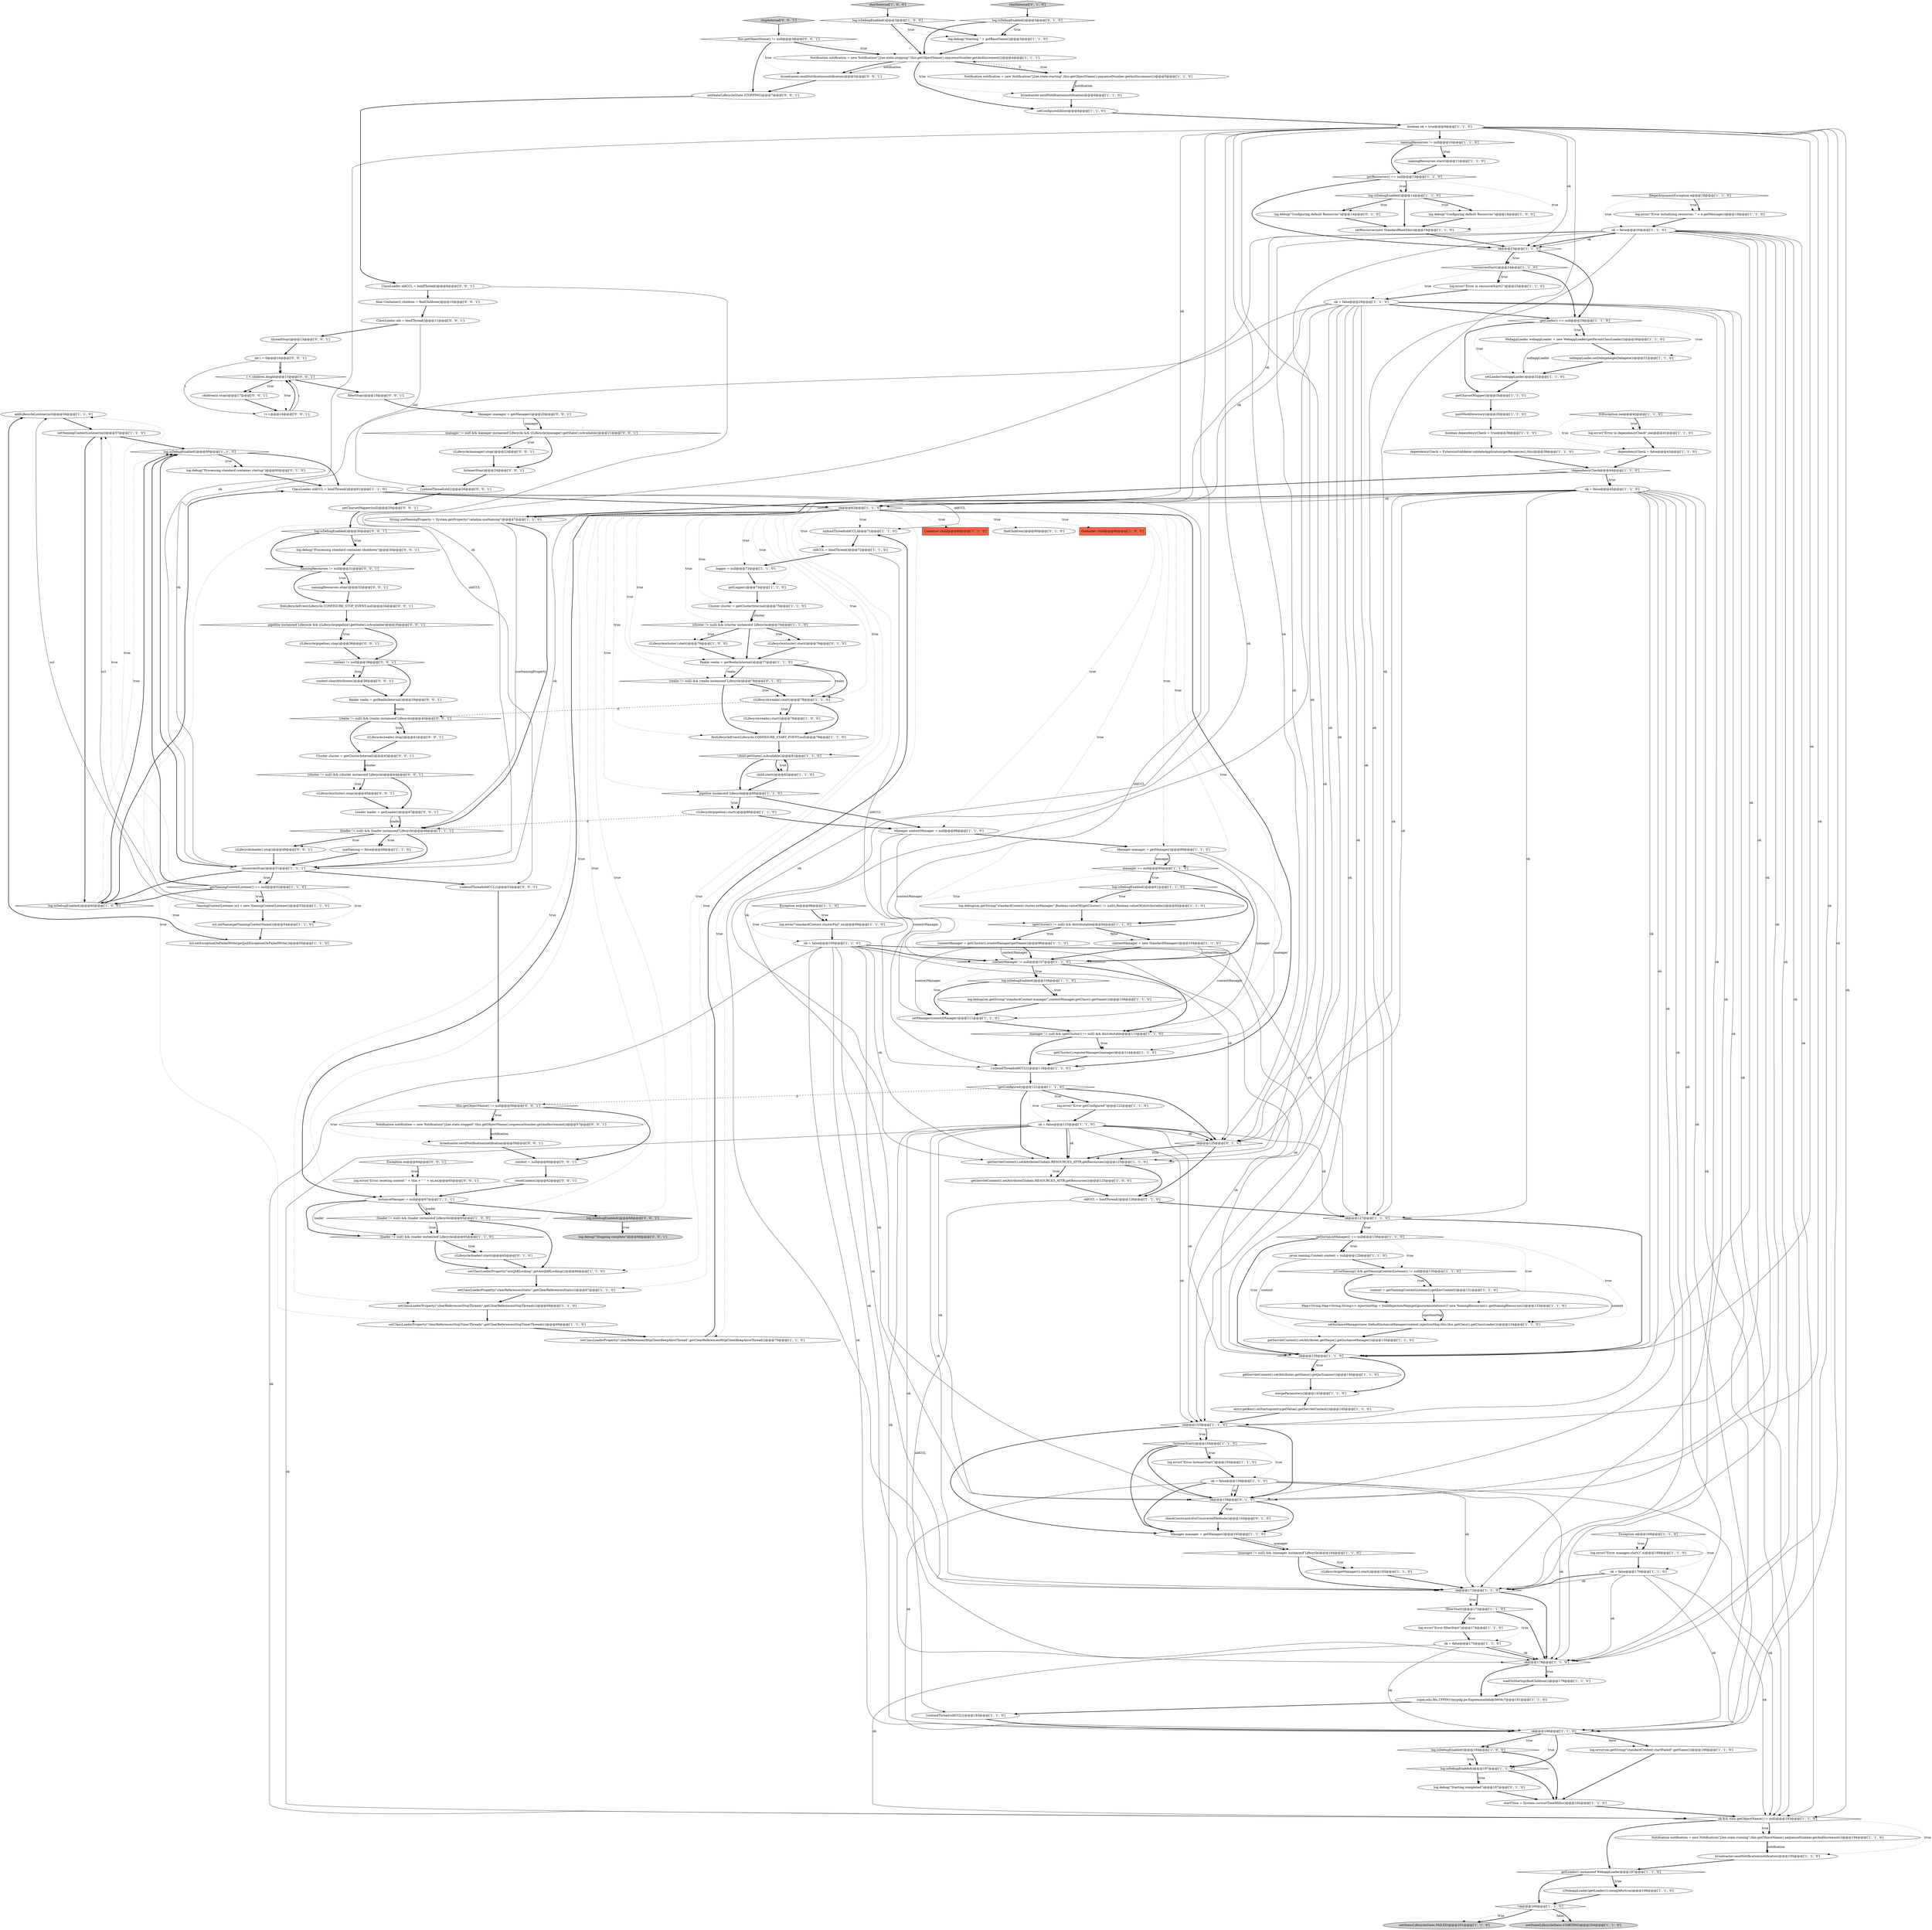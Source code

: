 digraph {
134 [style = filled, label = "addLifecycleListener(ncl)@@@56@@@['1', '1', '0']", fillcolor = white, shape = ellipse image = "AAA0AAABBB1BBB"];
131 [style = filled, label = "log.error(\"Error filterStart\")@@@174@@@['1', '1', '0']", fillcolor = white, shape = ellipse image = "AAA0AAABBB1BBB"];
140 [style = filled, label = "ok@@@159@@@['0', '1', '0']", fillcolor = white, shape = diamond image = "AAA1AAABBB2BBB"];
10 [style = filled, label = "(getCluster() != null) && distributable@@@94@@@['1', '1', '0']", fillcolor = white, shape = diamond image = "AAA0AAABBB1BBB"];
104 [style = filled, label = "ok@@@127@@@['1', '1', '0']", fillcolor = white, shape = diamond image = "AAA0AAABBB1BBB"];
132 [style = filled, label = "getServletContext().setAttribute(Globals.RESOURCES_ATTR,getResources())@@@125@@@['1', '1', '0']", fillcolor = white, shape = ellipse image = "AAA0AAABBB1BBB"];
191 [style = filled, label = "broadcaster.sendNotification(notification)@@@58@@@['0', '0', '1']", fillcolor = white, shape = ellipse image = "AAA0AAABBB3BBB"];
62 [style = filled, label = "namingResources != null@@@10@@@['1', '1', '0']", fillcolor = white, shape = diamond image = "AAA0AAABBB1BBB"];
173 [style = filled, label = "((Lifecycle)manager).stop()@@@22@@@['0', '0', '1']", fillcolor = white, shape = ellipse image = "AAA0AAABBB3BBB"];
94 [style = filled, label = "ok && (this.getObjectName() != null)@@@193@@@['1', '1', '0']", fillcolor = white, shape = diamond image = "AAA0AAABBB1BBB"];
3 [style = filled, label = "manager != null && (getCluster() != null) && distributable@@@113@@@['1', '1', '0']", fillcolor = white, shape = diamond image = "AAA0AAABBB1BBB"];
110 [style = filled, label = "setManager(contextManager)@@@111@@@['1', '1', '0']", fillcolor = white, shape = ellipse image = "AAA0AAABBB1BBB"];
45 [style = filled, label = "getNamingContextListener() == null@@@52@@@['1', '1', '0']", fillcolor = white, shape = diamond image = "AAA0AAABBB1BBB"];
79 [style = filled, label = "resourcesStop()@@@51@@@['1', '1', '1']", fillcolor = white, shape = ellipse image = "AAA0AAABBB1BBB"];
124 [style = filled, label = "getLogger()@@@74@@@['1', '1', '0']", fillcolor = white, shape = ellipse image = "AAA0AAABBB1BBB"];
139 [style = filled, label = "Exception e@@@168@@@['1', '1', '0']", fillcolor = white, shape = diamond image = "AAA0AAABBB1BBB"];
42 [style = filled, label = "Map<String,Map<String,String>> injectionMap = buildInjectionMap(getIgnoreAnnotations()? new NamingResources(): getNamingResources())@@@133@@@['1', '1', '0']", fillcolor = white, shape = ellipse image = "AAA0AAABBB1BBB"];
70 [style = filled, label = "loadOnStartup(findChildren())@@@179@@@['1', '1', '0']", fillcolor = white, shape = ellipse image = "AAA0AAABBB1BBB"];
166 [style = filled, label = "(cluster != null) && (cluster instanceof Lifecycle)@@@44@@@['0', '0', '1']", fillcolor = white, shape = diamond image = "AAA0AAABBB3BBB"];
125 [style = filled, label = "ok@@@139@@@['1', '1', '0']", fillcolor = white, shape = diamond image = "AAA0AAABBB1BBB"];
6 [style = filled, label = "((Lifecycle)realm).start()@@@78@@@['1', '0', '0']", fillcolor = white, shape = ellipse image = "AAA0AAABBB1BBB"];
97 [style = filled, label = "log.debug(sm.getString(\"standardContext.manager\",contextManager.getClass().getName()))@@@109@@@['1', '1', '0']", fillcolor = white, shape = ellipse image = "AAA0AAABBB1BBB"];
108 [style = filled, label = "(cluster != null) && (cluster instanceof Lifecycle)@@@76@@@['1', '1', '0']", fillcolor = white, shape = diamond image = "AAA0AAABBB1BBB"];
106 [style = filled, label = "Notification notification = new Notification(\"j2ee.state.stopping\",this.getObjectName(),sequenceNumber.getAndIncrement())@@@4@@@['1', '1', '1']", fillcolor = white, shape = ellipse image = "AAA0AAABBB1BBB"];
63 [style = filled, label = "setClassLoaderProperty(\"clearReferencesStopTimerThreads\",getClearReferencesStopTimerThreads())@@@69@@@['1', '1', '0']", fillcolor = white, shape = ellipse image = "AAA0AAABBB1BBB"];
98 [style = filled, label = "ClassLoader oldCCL = bindThread()@@@61@@@['1', '1', '0']", fillcolor = white, shape = ellipse image = "AAA0AAABBB1BBB"];
164 [style = filled, label = "fireLifecycleEvent(Lifecycle.CONFIGURE_STOP_EVENT,null)@@@34@@@['0', '0', '1']", fillcolor = white, shape = ellipse image = "AAA0AAABBB3BBB"];
17 [style = filled, label = "ok = false@@@26@@@['1', '1', '0']", fillcolor = white, shape = ellipse image = "AAA0AAABBB1BBB"];
153 [style = filled, label = "setState(LifecycleState.STOPPING)@@@7@@@['0', '0', '1']", fillcolor = white, shape = ellipse image = "AAA0AAABBB3BBB"];
122 [style = filled, label = "child.start()@@@82@@@['1', '1', '0']", fillcolor = white, shape = ellipse image = "AAA0AAABBB1BBB"];
46 [style = filled, label = "setInstanceManager(new DefaultInstanceManager(context,injectionMap,this,this.getClass().getClassLoader()))@@@134@@@['1', '1', '0']", fillcolor = white, shape = ellipse image = "AAA0AAABBB1BBB"];
167 [style = filled, label = "filterStop()@@@19@@@['0', '0', '1']", fillcolor = white, shape = ellipse image = "AAA0AAABBB3BBB"];
128 [style = filled, label = "setClassLoaderProperty(\"clearReferencesStopThreads\",getClearReferencesStopThreads())@@@68@@@['1', '1', '0']", fillcolor = white, shape = ellipse image = "AAA0AAABBB1BBB"];
103 [style = filled, label = "Container child@@@80@@@['1', '1', '0']", fillcolor = tomato, shape = box image = "AAA0AAABBB1BBB"];
154 [style = filled, label = "(realm != null) && (realm instanceof Lifecycle)@@@40@@@['0', '0', '1']", fillcolor = white, shape = diamond image = "AAA0AAABBB3BBB"];
2 [style = filled, label = "log.error(\"Error in resourceStart()\")@@@25@@@['1', '1', '0']", fillcolor = white, shape = ellipse image = "AAA0AAABBB1BBB"];
27 [style = filled, label = "setState(LifecycleState.FAILED)@@@201@@@['1', '1', '0']", fillcolor = lightgray, shape = ellipse image = "AAA0AAABBB1BBB"];
39 [style = filled, label = "postWorkDirectory()@@@35@@@['1', '1', '0']", fillcolor = white, shape = ellipse image = "AAA0AAABBB1BBB"];
135 [style = filled, label = "oldCCL = bindThread()@@@72@@@['1', '1', '0']", fillcolor = white, shape = ellipse image = "AAA0AAABBB1BBB"];
114 [style = filled, label = "getServletContext().setAttribute(Globals.RESOURCES_ATTR,getResources())@@@125@@@['1', '0', '0']", fillcolor = white, shape = ellipse image = "AAA0AAABBB1BBB"];
35 [style = filled, label = "Manager contextManager = null@@@88@@@['1', '1', '0']", fillcolor = white, shape = ellipse image = "AAA0AAABBB1BBB"];
59 [style = filled, label = "contextManager != null@@@107@@@['1', '1', '0']", fillcolor = white, shape = diamond image = "AAA0AAABBB1BBB"];
172 [style = filled, label = "{unbindThread(oldCCL)}@@@53@@@['0', '0', '1']", fillcolor = white, shape = ellipse image = "AAA0AAABBB3BBB"];
105 [style = filled, label = "log.debug(\"Starting \" + getBaseName())@@@3@@@['1', '1', '0']", fillcolor = white, shape = ellipse image = "AAA0AAABBB1BBB"];
180 [style = filled, label = "children(i(.stop()@@@17@@@['0', '0', '1']", fillcolor = white, shape = ellipse image = "AAA0AAABBB3BBB"];
176 [style = filled, label = "threadStop()@@@13@@@['0', '0', '1']", fillcolor = white, shape = ellipse image = "AAA0AAABBB3BBB"];
95 [style = filled, label = "manager == null@@@90@@@['1', '1', '0']", fillcolor = white, shape = diamond image = "AAA0AAABBB1BBB"];
29 [style = filled, label = "log.isDebugEnabled()@@@60@@@['1', '1', '0']", fillcolor = white, shape = diamond image = "AAA0AAABBB1BBB"];
149 [style = filled, label = "((Lifecycle)cluster).start()@@@76@@@['0', '1', '0']", fillcolor = white, shape = ellipse image = "AAA0AAABBB2BBB"];
116 [style = filled, label = "ok@@@186@@@['1', '1', '0']", fillcolor = white, shape = diamond image = "AAA0AAABBB1BBB"];
175 [style = filled, label = "this.getObjectName() != null@@@56@@@['0', '0', '1']", fillcolor = white, shape = diamond image = "AAA0AAABBB3BBB"];
192 [style = filled, label = "resetContext()@@@62@@@['0', '0', '1']", fillcolor = white, shape = ellipse image = "AAA0AAABBB3BBB"];
14 [style = filled, label = "((Lifecycle)cluster).start()@@@76@@@['1', '0', '0']", fillcolor = white, shape = ellipse image = "AAA0AAABBB1BBB"];
9 [style = filled, label = "getLoader() instanceof WebappLoader@@@197@@@['1', '1', '0']", fillcolor = white, shape = diamond image = "AAA0AAABBB1BBB"];
184 [style = filled, label = "int i = 0@@@14@@@['0', '0', '1']", fillcolor = white, shape = ellipse image = "AAA0AAABBB3BBB"];
25 [style = filled, label = "log.isDebugEnabled()@@@184@@@['1', '0', '0']", fillcolor = white, shape = diamond image = "AAA0AAABBB1BBB"];
77 [style = filled, label = "boolean ok = true@@@9@@@['1', '1', '0']", fillcolor = white, shape = ellipse image = "AAA0AAABBB1BBB"];
165 [style = filled, label = "log.isDebugEnabled()@@@30@@@['0', '0', '1']", fillcolor = white, shape = diamond image = "AAA0AAABBB3BBB"];
144 [style = filled, label = "(realm != null) && (realm instanceof Lifecycle)@@@78@@@['0', '1', '0']", fillcolor = white, shape = diamond image = "AAA0AAABBB2BBB"];
130 [style = filled, label = "setState(LifecycleState.STARTING)@@@204@@@['1', '1', '0']", fillcolor = lightgray, shape = ellipse image = "AAA0AAABBB1BBB"];
137 [style = filled, label = "setNamingContextListener(ncl)@@@57@@@['1', '1', '0']", fillcolor = white, shape = ellipse image = "AAA0AAABBB1BBB"];
68 [style = filled, label = "(loader != null) && (loader instanceof Lifecycle)@@@48@@@['1', '1', '1']", fillcolor = white, shape = diamond image = "AAA0AAABBB1BBB"];
96 [style = filled, label = "log.isDebugEnabled()@@@3@@@['1', '0', '0']", fillcolor = white, shape = diamond image = "AAA0AAABBB1BBB"];
15 [style = filled, label = "boolean dependencyCheck = true@@@36@@@['1', '1', '0']", fillcolor = white, shape = ellipse image = "AAA0AAABBB1BBB"];
126 [style = filled, label = "!resourcesStart()@@@24@@@['1', '1', '0']", fillcolor = white, shape = diamond image = "AAA0AAABBB1BBB"];
151 [style = filled, label = "checkConstraintsForUncoveredMethods()@@@160@@@['0', '1', '0']", fillcolor = white, shape = ellipse image = "AAA1AAABBB2BBB"];
197 [style = filled, label = "log.debug(\"Processing standard container shutdown\")@@@30@@@['0', '0', '1']", fillcolor = white, shape = ellipse image = "AAA0AAABBB3BBB"];
138 [style = filled, label = "log.error(\"Error getConfigured\")@@@122@@@['1', '1', '0']", fillcolor = white, shape = ellipse image = "AAA0AAABBB1BBB"];
31 [style = filled, label = "((Lifecycle)realm).start()@@@78@@@['1', '1', '0']", fillcolor = white, shape = ellipse image = "AAA0AAABBB1BBB"];
71 [style = filled, label = "log.error(\"Error initializing resources: \" + e.getMessage())@@@19@@@['1', '1', '0']", fillcolor = white, shape = ellipse image = "AAA0AAABBB1BBB"];
174 [style = filled, label = "context.clearAttributes()@@@38@@@['0', '0', '1']", fillcolor = white, shape = ellipse image = "AAA0AAABBB3BBB"];
69 [style = filled, label = "logger = null@@@73@@@['1', '1', '0']", fillcolor = white, shape = ellipse image = "AAA0AAABBB1BBB"];
20 [style = filled, label = "fireLifecycleEvent(Lifecycle.CONFIGURE_START_EVENT,null)@@@79@@@['1', '1', '0']", fillcolor = white, shape = ellipse image = "AAA0AAABBB1BBB"];
189 [style = filled, label = "final Container(( children = findChildren()@@@10@@@['0', '0', '1']", fillcolor = white, shape = ellipse image = "AAA0AAABBB3BBB"];
177 [style = filled, label = "stopInternal['0', '0', '1']", fillcolor = lightgray, shape = diamond image = "AAA0AAABBB3BBB"];
170 [style = filled, label = "namingResources != null@@@31@@@['0', '0', '1']", fillcolor = white, shape = diamond image = "AAA0AAABBB3BBB"];
61 [style = filled, label = "ok@@@178@@@['1', '1', '0']", fillcolor = white, shape = diamond image = "AAA0AAABBB1BBB"];
24 [style = filled, label = "log.debug(\"Configuring default Resources\")@@@14@@@['1', '0', '0']", fillcolor = white, shape = ellipse image = "AAA0AAABBB1BBB"];
123 [style = filled, label = "NamingContextListener ncl = new NamingContextListener()@@@53@@@['1', '1', '0']", fillcolor = white, shape = ellipse image = "AAA0AAABBB1BBB"];
67 [style = filled, label = "log.isDebugEnabled()@@@187@@@['1', '1', '0']", fillcolor = white, shape = diamond image = "AAA0AAABBB1BBB"];
156 [style = filled, label = "Notification notification = new Notification(\"j2ee.state.stopped\",this.getObjectName(),sequenceNumber.getAndIncrement())@@@57@@@['0', '0', '1']", fillcolor = white, shape = ellipse image = "AAA0AAABBB3BBB"];
26 [style = filled, label = "Notification notification = new Notification(\"j2ee.state.running\",this.getObjectName(),sequenceNumber.getAndIncrement())@@@194@@@['1', '1', '0']", fillcolor = white, shape = ellipse image = "AAA0AAABBB1BBB"];
150 [style = filled, label = "startInternal['0', '1', '0']", fillcolor = lightgray, shape = diamond image = "AAA0AAABBB2BBB"];
185 [style = filled, label = "setCharsetMapper(null)@@@29@@@['0', '0', '1']", fillcolor = white, shape = ellipse image = "AAA0AAABBB3BBB"];
93 [style = filled, label = "(manager != null) && (manager instanceof Lifecycle)@@@164@@@['1', '1', '0']", fillcolor = white, shape = diamond image = "AAA0AAABBB1BBB"];
52 [style = filled, label = "setClassLoaderProperty(\"clearReferencesHttpClientKeepAliveThread\",getClearReferencesHttpClientKeepAliveThread())@@@70@@@['1', '1', '0']", fillcolor = white, shape = ellipse image = "AAA0AAABBB1BBB"];
120 [style = filled, label = "getInstanceManager() == null@@@128@@@['1', '1', '0']", fillcolor = white, shape = diamond image = "AAA0AAABBB1BBB"];
129 [style = filled, label = "ncl.setName(getNamingContextName())@@@54@@@['1', '1', '0']", fillcolor = white, shape = ellipse image = "AAA0AAABBB1BBB"];
194 [style = filled, label = "{unbindThread(old)}@@@26@@@['0', '0', '1']", fillcolor = white, shape = ellipse image = "AAA0AAABBB3BBB"];
5 [style = filled, label = "log.isDebugEnabled()@@@60@@@['1', '0', '0']", fillcolor = white, shape = diamond image = "AAA0AAABBB1BBB"];
40 [style = filled, label = "unbindThread(oldCCL)@@@71@@@['1', '1', '0']", fillcolor = white, shape = ellipse image = "AAA0AAABBB1BBB"];
145 [style = filled, label = "((Lifecycle)loader).start()@@@65@@@['0', '1', '0']", fillcolor = white, shape = ellipse image = "AAA0AAABBB2BBB"];
190 [style = filled, label = "((Lifecycle)loader).stop()@@@49@@@['0', '0', '1']", fillcolor = white, shape = ellipse image = "AAA0AAABBB3BBB"];
136 [style = filled, label = "(loader != null) && (loader instanceof Lifecycle)@@@65@@@['1', '1', '0']", fillcolor = white, shape = diamond image = "AAA0AAABBB1BBB"];
89 [style = filled, label = "getCluster().registerManager(manager)@@@114@@@['1', '1', '0']", fillcolor = white, shape = ellipse image = "AAA0AAABBB1BBB"];
41 [style = filled, label = "Manager manager = getManager()@@@89@@@['1', '1', '0']", fillcolor = white, shape = ellipse image = "AAA0AAABBB1BBB"];
30 [style = filled, label = "Notification notification = new Notification(\"j2ee.state.starting\",this.getObjectName(),sequenceNumber.getAndIncrement())@@@5@@@['1', '1', '0']", fillcolor = white, shape = ellipse image = "AAA0AAABBB1BBB"];
32 [style = filled, label = "log.error(\"Error listenerStart\")@@@155@@@['1', '1', '0']", fillcolor = white, shape = ellipse image = "AAA0AAABBB1BBB"];
148 [style = filled, label = "log.debug(\"Starting completed\")@@@187@@@['0', '1', '0']", fillcolor = white, shape = ellipse image = "AAA0AAABBB2BBB"];
157 [style = filled, label = "this.getObjectName() != null@@@3@@@['0', '0', '1']", fillcolor = white, shape = diamond image = "AAA0AAABBB3BBB"];
72 [style = filled, label = "log.error(\"Error in dependencyCheck\",ioe)@@@41@@@['1', '1', '0']", fillcolor = white, shape = ellipse image = "AAA0AAABBB1BBB"];
142 [style = filled, label = "log.debug(\"Configuring default Resources\")@@@14@@@['0', '1', '0']", fillcolor = white, shape = ellipse image = "AAA0AAABBB2BBB"];
75 [style = filled, label = "log.error(\"standardContext.clusterFail\",ex)@@@99@@@['1', '1', '0']", fillcolor = white, shape = ellipse image = "AAA0AAABBB1BBB"];
195 [style = filled, label = "((Lifecycle)cluster).stop()@@@45@@@['0', '0', '1']", fillcolor = white, shape = ellipse image = "AAA0AAABBB3BBB"];
187 [style = filled, label = "Manager manager = getManager()@@@20@@@['0', '0', '1']", fillcolor = white, shape = ellipse image = "AAA0AAABBB3BBB"];
65 [style = filled, label = "setResources(new StandardRoot(this))@@@16@@@['1', '1', '0']", fillcolor = white, shape = ellipse image = "AAA0AAABBB1BBB"];
169 [style = filled, label = "((Lifecycle)realm).stop()@@@41@@@['0', '0', '1']", fillcolor = white, shape = ellipse image = "AAA0AAABBB3BBB"];
47 [style = filled, label = "IOException ioe@@@40@@@['1', '1', '0']", fillcolor = white, shape = diamond image = "AAA0AAABBB1BBB"];
85 [style = filled, label = "ok = false@@@45@@@['1', '1', '0']", fillcolor = white, shape = ellipse image = "AAA0AAABBB1BBB"];
8 [style = filled, label = "getLoader() == null@@@29@@@['1', '1', '0']", fillcolor = white, shape = diamond image = "AAA0AAABBB1BBB"];
101 [style = filled, label = "!dependencyCheck@@@44@@@['1', '1', '0']", fillcolor = white, shape = diamond image = "AAA0AAABBB1BBB"];
1 [style = filled, label = "namingResources.start()@@@11@@@['1', '1', '0']", fillcolor = white, shape = ellipse image = "AAA0AAABBB1BBB"];
22 [style = filled, label = "ok = false@@@175@@@['1', '1', '0']", fillcolor = white, shape = ellipse image = "AAA0AAABBB1BBB"];
90 [style = filled, label = "log.error(\"Error manager.start()\",e)@@@169@@@['1', '1', '0']", fillcolor = white, shape = ellipse image = "AAA0AAABBB1BBB"];
49 [style = filled, label = "log.isDebugEnabled()@@@108@@@['1', '1', '0']", fillcolor = white, shape = diamond image = "AAA0AAABBB1BBB"];
56 [style = filled, label = "getServletContext().setAttribute(.getName(),getJarScanner())@@@140@@@['1', '1', '0']", fillcolor = white, shape = ellipse image = "AAA0AAABBB1BBB"];
91 [style = filled, label = "Exception ex@@@98@@@['1', '1', '0']", fillcolor = white, shape = diamond image = "AAA0AAABBB1BBB"];
152 [style = filled, label = "pipeline instanceof Lifecycle && ((Lifecycle)pipeline).getState().isAvailable()@@@35@@@['0', '0', '1']", fillcolor = white, shape = diamond image = "AAA0AAABBB3BBB"];
111 [style = filled, label = "ok = false@@@156@@@['1', '1', '0']", fillcolor = white, shape = ellipse image = "AAA0AAABBB1BBB"];
53 [style = filled, label = "ok = false@@@123@@@['1', '1', '0']", fillcolor = white, shape = ellipse image = "AAA0AAABBB1BBB"];
102 [style = filled, label = "!ok@@@200@@@['1', '1', '0']", fillcolor = white, shape = diamond image = "AAA0AAABBB1BBB"];
19 [style = filled, label = "((WebappLoader)getLoader()).closeJARs(true)@@@198@@@['1', '1', '0']", fillcolor = white, shape = ellipse image = "AAA0AAABBB1BBB"];
162 [style = filled, label = "log.debug(\"Stopping complete\")@@@68@@@['0', '0', '1']", fillcolor = lightgray, shape = ellipse image = "AAA0AAABBB3BBB"];
57 [style = filled, label = "dependencyCheck = ExtensionValidator.validateApplication(getResources(),this)@@@38@@@['1', '1', '0']", fillcolor = white, shape = ellipse image = "AAA0AAABBB1BBB"];
58 [style = filled, label = "ok@@@23@@@['1', '1', '0']", fillcolor = white, shape = diamond image = "AAA0AAABBB1BBB"];
121 [style = filled, label = "IllegalArgumentException e@@@18@@@['1', '1', '0']", fillcolor = white, shape = diamond image = "AAA0AAABBB1BBB"];
37 [style = filled, label = "getCharsetMapper()@@@34@@@['1', '1', '0']", fillcolor = white, shape = ellipse image = "AAA0AAABBB1BBB"];
86 [style = filled, label = "(loader != null) && (loader instanceof Lifecycle)@@@65@@@['1', '0', '0']", fillcolor = white, shape = diamond image = "AAA0AAABBB1BBB"];
76 [style = filled, label = "Manager manager = getManager()@@@163@@@['1', '1', '0']", fillcolor = white, shape = ellipse image = "AAA0AAABBB1BBB"];
50 [style = filled, label = "getServletContext().setAttribute(.getName(),getInstanceManager())@@@135@@@['1', '1', '0']", fillcolor = white, shape = ellipse image = "AAA0AAABBB1BBB"];
81 [style = filled, label = "dependencyCheck = false@@@42@@@['1', '1', '0']", fillcolor = white, shape = ellipse image = "AAA0AAABBB1BBB"];
179 [style = filled, label = "i < children.length@@@15@@@['0', '0', '1']", fillcolor = white, shape = diamond image = "AAA0AAABBB3BBB"];
87 [style = filled, label = "startTime = System.currentTimeMillis()@@@192@@@['1', '1', '0']", fillcolor = white, shape = ellipse image = "AAA0AAABBB1BBB"];
48 [style = filled, label = "Realm realm = getRealmInternal()@@@77@@@['1', '1', '0']", fillcolor = white, shape = ellipse image = "AAA0AAABBB1BBB"];
13 [style = filled, label = "pipeline instanceof Lifecycle@@@85@@@['1', '1', '0']", fillcolor = white, shape = diamond image = "AAA0AAABBB1BBB"];
143 [style = filled, label = "ok@@@125@@@['0', '1', '0']", fillcolor = white, shape = diamond image = "AAA0AAABBB2BBB"];
55 [style = filled, label = "super.edu.fdu.CPPDG.tinypdg.pe.ExpressionInfo@5604c7@@@181@@@['1', '1', '0']", fillcolor = white, shape = ellipse image = "AAA0AAABBB1BBB"];
28 [style = filled, label = "startInternal['1', '0', '0']", fillcolor = lightgray, shape = diamond image = "AAA0AAABBB1BBB"];
181 [style = filled, label = "Realm realm = getRealmInternal()@@@39@@@['0', '0', '1']", fillcolor = white, shape = ellipse image = "AAA0AAABBB3BBB"];
51 [style = filled, label = "ok = false@@@100@@@['1', '1', '0']", fillcolor = white, shape = ellipse image = "AAA0AAABBB1BBB"];
43 [style = filled, label = "log.error(sm.getString(\"standardContext.startFailed\",getName()))@@@190@@@['1', '1', '0']", fillcolor = white, shape = ellipse image = "AAA0AAABBB1BBB"];
193 [style = filled, label = "ClassLoader oldCCL = bindThread()@@@8@@@['0', '0', '1']", fillcolor = white, shape = ellipse image = "AAA0AAABBB3BBB"];
155 [style = filled, label = "manager != null && manager instanceof Lifecycle && ((Lifecycle)manager).getState().isAvailable()@@@21@@@['0', '0', '1']", fillcolor = white, shape = diamond image = "AAA0AAABBB3BBB"];
33 [style = filled, label = "ok@@@172@@@['1', '1', '0']", fillcolor = white, shape = diamond image = "AAA0AAABBB1BBB"];
36 [style = filled, label = "!listenerStart()@@@154@@@['1', '1', '0']", fillcolor = white, shape = diamond image = "AAA0AAABBB1BBB"];
182 [style = filled, label = "context = null@@@60@@@['0', '0', '1']", fillcolor = white, shape = ellipse image = "AAA0AAABBB3BBB"];
7 [style = filled, label = "context = getNamingContextListener().getEnvContext()@@@131@@@['1', '1', '0']", fillcolor = white, shape = ellipse image = "AAA0AAABBB1BBB"];
168 [style = filled, label = "namingResources.stop()@@@32@@@['0', '0', '1']", fillcolor = white, shape = ellipse image = "AAA0AAABBB3BBB"];
99 [style = filled, label = "ok = false@@@170@@@['1', '1', '0']", fillcolor = white, shape = ellipse image = "AAA0AAABBB1BBB"];
115 [style = filled, label = "oldCCL = bindThread()@@@126@@@['1', '1', '0']", fillcolor = white, shape = ellipse image = "AAA0AAABBB1BBB"];
84 [style = filled, label = "{unbindThread(oldCCL)}@@@183@@@['1', '1', '0']", fillcolor = white, shape = ellipse image = "AAA0AAABBB1BBB"];
141 [style = filled, label = "findChildren()@@@80@@@['0', '1', '0']", fillcolor = white, shape = ellipse image = "AAA0AAABBB2BBB"];
119 [style = filled, label = "useNaming = false@@@49@@@['1', '1', '0']", fillcolor = white, shape = ellipse image = "AAA0AAABBB1BBB"];
196 [style = filled, label = "Cluster cluster = getClusterInternal()@@@43@@@['0', '0', '1']", fillcolor = white, shape = ellipse image = "AAA0AAABBB3BBB"];
163 [style = filled, label = "Exception ex@@@64@@@['0', '0', '1']", fillcolor = white, shape = diamond image = "AAA0AAABBB3BBB"];
16 [style = filled, label = "{unbindThread(oldCCL)}@@@118@@@['1', '1', '0']", fillcolor = white, shape = ellipse image = "AAA0AAABBB1BBB"];
158 [style = filled, label = "context != null@@@38@@@['0', '0', '1']", fillcolor = white, shape = diamond image = "AAA0AAABBB3BBB"];
159 [style = filled, label = "broadcaster.sendNotification(notification)@@@5@@@['0', '0', '1']", fillcolor = white, shape = ellipse image = "AAA0AAABBB3BBB"];
11 [style = filled, label = "contextManager = new StandardManager()@@@104@@@['1', '1', '0']", fillcolor = white, shape = ellipse image = "AAA0AAABBB1BBB"];
12 [style = filled, label = "((Lifecycle)pipeline).start()@@@86@@@['1', '1', '0']", fillcolor = white, shape = ellipse image = "AAA0AAABBB1BBB"];
109 [style = filled, label = "mergeParameters()@@@142@@@['1', '1', '0']", fillcolor = white, shape = ellipse image = "AAA0AAABBB1BBB"];
38 [style = filled, label = "log.isDebugEnabled()@@@14@@@['1', '1', '0']", fillcolor = white, shape = diamond image = "AAA0AAABBB1BBB"];
160 [style = filled, label = "((Lifecycle)pipeline).stop()@@@36@@@['0', '0', '1']", fillcolor = white, shape = ellipse image = "AAA0AAABBB3BBB"];
4 [style = filled, label = "getResources() == null@@@13@@@['1', '1', '0']", fillcolor = white, shape = diamond image = "AAA0AAABBB1BBB"];
23 [style = filled, label = "log.debug(sm.getString(\"standardContext.cluster.noManager\",Boolean.valueOf((getCluster() != null)),Boolean.valueOf(distributable)))@@@92@@@['1', '1', '0']", fillcolor = white, shape = ellipse image = "AAA0AAABBB1BBB"];
64 [style = filled, label = "instanceManager = null@@@67@@@['1', '1', '1']", fillcolor = white, shape = ellipse image = "AAA0AAABBB1BBB"];
88 [style = filled, label = "ok@@@63@@@['1', '1', '0']", fillcolor = white, shape = diamond image = "AAA0AAABBB1BBB"];
112 [style = filled, label = "!child.getState().isAvailable()@@@81@@@['1', '1', '0']", fillcolor = white, shape = diamond image = "AAA0AAABBB1BBB"];
44 [style = filled, label = "WebappLoader webappLoader = new WebappLoader(getParentClassLoader())@@@30@@@['1', '1', '0']", fillcolor = white, shape = ellipse image = "AAA0AAABBB1BBB"];
54 [style = filled, label = "((Lifecycle)getManager()).start()@@@165@@@['1', '1', '0']", fillcolor = white, shape = ellipse image = "AAA0AAABBB1BBB"];
133 [style = filled, label = "ok = false@@@20@@@['1', '1', '0']", fillcolor = white, shape = ellipse image = "AAA0AAABBB1BBB"];
178 [style = filled, label = "Loader loader = getLoader()@@@47@@@['0', '0', '1']", fillcolor = white, shape = ellipse image = "AAA0AAABBB3BBB"];
100 [style = filled, label = "log.isDebugEnabled()@@@91@@@['1', '1', '0']", fillcolor = white, shape = diamond image = "AAA0AAABBB1BBB"];
83 [style = filled, label = "entry.getKey().onStartup(entry.getValue(),getServletContext())@@@145@@@['1', '1', '0']", fillcolor = white, shape = ellipse image = "AAA0AAABBB1BBB"];
66 [style = filled, label = "ncl.setExceptionOnFailedWrite(getJndiExceptionOnFailedWrite())@@@55@@@['1', '1', '0']", fillcolor = white, shape = ellipse image = "AAA0AAABBB1BBB"];
146 [style = filled, label = "log.debug(\"Processing standard container startup\")@@@60@@@['0', '1', '0']", fillcolor = white, shape = ellipse image = "AAA0AAABBB2BBB"];
21 [style = filled, label = "javax.naming.Context context = null@@@129@@@['1', '1', '0']", fillcolor = white, shape = ellipse image = "AAA0AAABBB1BBB"];
107 [style = filled, label = "String useNamingProperty = System.getProperty(\"catalina.useNaming\")@@@47@@@['1', '1', '0']", fillcolor = white, shape = ellipse image = "AAA0AAABBB1BBB"];
78 [style = filled, label = "Cluster cluster = getClusterInternal()@@@75@@@['1', '1', '0']", fillcolor = white, shape = ellipse image = "AAA0AAABBB1BBB"];
127 [style = filled, label = "setClassLoaderProperty(\"antiJARLocking\",getAntiJARLocking())@@@66@@@['1', '1', '0']", fillcolor = white, shape = ellipse image = "AAA0AAABBB1BBB"];
0 [style = filled, label = "webappLoader.setDelegate(getDelegate())@@@31@@@['1', '1', '0']", fillcolor = white, shape = ellipse image = "AAA0AAABBB1BBB"];
188 [style = filled, label = "log.isDebugEnabled()@@@68@@@['0', '0', '1']", fillcolor = lightgray, shape = diamond image = "AAA0AAABBB3BBB"];
117 [style = filled, label = "contextManager = getCluster().createManager(getName())@@@96@@@['1', '1', '0']", fillcolor = white, shape = ellipse image = "AAA0AAABBB1BBB"];
186 [style = filled, label = "log.error(\"Error reseting context \" + this + \" \" + ex,ex)@@@65@@@['0', '0', '1']", fillcolor = white, shape = ellipse image = "AAA0AAABBB3BBB"];
183 [style = filled, label = "listenerStop()@@@24@@@['0', '0', '1']", fillcolor = white, shape = ellipse image = "AAA0AAABBB3BBB"];
80 [style = filled, label = "setLoader(webappLoader)@@@32@@@['1', '1', '0']", fillcolor = white, shape = ellipse image = "AAA0AAABBB1BBB"];
34 [style = filled, label = "isUseNaming() && getNamingContextListener() != null@@@130@@@['1', '1', '0']", fillcolor = white, shape = diamond image = "AAA0AAABBB1BBB"];
92 [style = filled, label = "!getConfigured()@@@121@@@['1', '1', '0']", fillcolor = white, shape = diamond image = "AAA0AAABBB1BBB"];
18 [style = filled, label = "setConfigured(false)@@@8@@@['1', '1', '0']", fillcolor = white, shape = ellipse image = "AAA0AAABBB1BBB"];
161 [style = filled, label = "ClassLoader old = bindThread()@@@11@@@['0', '0', '1']", fillcolor = white, shape = ellipse image = "AAA0AAABBB3BBB"];
147 [style = filled, label = "log.isDebugEnabled()@@@3@@@['0', '1', '0']", fillcolor = white, shape = diamond image = "AAA0AAABBB2BBB"];
118 [style = filled, label = "ok@@@153@@@['1', '1', '0']", fillcolor = white, shape = diamond image = "AAA0AAABBB1BBB"];
60 [style = filled, label = "broadcaster.sendNotification(notification)@@@6@@@['1', '1', '0']", fillcolor = white, shape = ellipse image = "AAA0AAABBB1BBB"];
73 [style = filled, label = "Container child@@@80@@@['1', '0', '0']", fillcolor = tomato, shape = box image = "AAA0AAABBB1BBB"];
113 [style = filled, label = "broadcaster.sendNotification(notification)@@@195@@@['1', '1', '0']", fillcolor = white, shape = ellipse image = "AAA0AAABBB1BBB"];
171 [style = filled, label = "i++@@@16@@@['0', '0', '1']", fillcolor = white, shape = ellipse image = "AAA0AAABBB3BBB"];
74 [style = filled, label = "!filterStart()@@@173@@@['1', '1', '0']", fillcolor = white, shape = diamond image = "AAA0AAABBB1BBB"];
82 [style = filled, label = "setClassLoaderProperty(\"clearReferencesStatic\",getClearReferencesStatic())@@@67@@@['1', '1', '0']", fillcolor = white, shape = ellipse image = "AAA0AAABBB1BBB"];
154->169 [style = dotted, label="true"];
172->175 [style = bold, label=""];
7->42 [style = bold, label=""];
43->87 [style = bold, label=""];
17->125 [style = solid, label="ok"];
61->70 [style = bold, label=""];
111->116 [style = solid, label="ok"];
17->79 [style = solid, label="ok"];
111->76 [style = bold, label=""];
12->68 [style = dashed, label="0"];
21->46 [style = solid, label="context"];
11->59 [style = solid, label="contextManager"];
133->79 [style = solid, label="ok"];
88->136 [style = dotted, label="true"];
17->104 [style = solid, label="ok"];
36->111 [style = dotted, label="true"];
175->156 [style = bold, label=""];
140->76 [style = bold, label=""];
53->140 [style = solid, label="ok"];
17->140 [style = solid, label="ok"];
88->108 [style = dotted, label="true"];
61->70 [style = dotted, label="true"];
181->154 [style = solid, label="realm"];
102->27 [style = dotted, label="true"];
53->116 [style = solid, label="ok"];
93->54 [style = dotted, label="true"];
104->120 [style = dotted, label="true"];
77->132 [style = solid, label="ok"];
100->23 [style = dotted, label="true"];
30->60 [style = bold, label=""];
123->134 [style = solid, label="ncl"];
88->40 [style = dotted, label="true"];
48->144 [style = bold, label=""];
51->132 [style = solid, label="ok"];
112->122 [style = bold, label=""];
53->125 [style = solid, label="ok"];
165->197 [style = bold, label=""];
125->56 [style = bold, label=""];
68->119 [style = dotted, label="true"];
36->76 [style = bold, label=""];
4->38 [style = dotted, label="true"];
86->136 [style = bold, label=""];
58->126 [style = dotted, label="true"];
145->127 [style = bold, label=""];
77->61 [style = solid, label="ok"];
35->59 [style = solid, label="contextManager"];
41->89 [style = solid, label="manager"];
47->72 [style = dotted, label="true"];
53->94 [style = solid, label="ok"];
85->143 [style = solid, label="ok"];
83->118 [style = bold, label=""];
85->132 [style = solid, label="ok"];
170->168 [style = bold, label=""];
88->35 [style = dotted, label="true"];
157->106 [style = dotted, label="true"];
127->82 [style = bold, label=""];
51->94 [style = solid, label="ok"];
39->15 [style = bold, label=""];
133->61 [style = solid, label="ok"];
108->149 [style = bold, label=""];
77->104 [style = solid, label="ok"];
120->50 [style = dotted, label="true"];
171->179 [style = bold, label=""];
194->185 [style = bold, label=""];
79->45 [style = dotted, label="true"];
100->10 [style = bold, label=""];
133->58 [style = bold, label=""];
143->115 [style = bold, label=""];
121->133 [style = dotted, label="true"];
85->79 [style = solid, label="ok"];
59->3 [style = bold, label=""];
161->194 [style = solid, label="old"];
116->67 [style = dotted, label="true"];
64->136 [style = bold, label=""];
95->100 [style = bold, label=""];
164->152 [style = bold, label=""];
89->16 [style = bold, label=""];
106->30 [style = dotted, label="true"];
4->65 [style = dotted, label="true"];
62->1 [style = bold, label=""];
133->118 [style = solid, label="ok"];
22->61 [style = bold, label=""];
190->79 [style = bold, label=""];
17->88 [style = solid, label="ok"];
67->148 [style = bold, label=""];
45->137 [style = dotted, label="true"];
45->134 [style = dotted, label="true"];
175->156 [style = dotted, label="true"];
75->51 [style = bold, label=""];
152->160 [style = dotted, label="true"];
85->88 [style = solid, label="ok"];
177->157 [style = bold, label=""];
8->44 [style = bold, label=""];
29->98 [style = bold, label=""];
56->109 [style = bold, label=""];
45->129 [style = dotted, label="true"];
48->31 [style = solid, label="realm"];
169->196 [style = bold, label=""];
122->13 [style = bold, label=""];
58->8 [style = bold, label=""];
71->133 [style = bold, label=""];
25->67 [style = bold, label=""];
35->110 [style = solid, label="contextManager"];
88->63 [style = dotted, label="true"];
93->33 [style = bold, label=""];
88->59 [style = dotted, label="true"];
99->116 [style = solid, label="ok"];
126->8 [style = bold, label=""];
133->143 [style = solid, label="ok"];
36->32 [style = dotted, label="true"];
90->99 [style = bold, label=""];
51->140 [style = solid, label="ok"];
17->118 [style = solid, label="ok"];
85->33 [style = solid, label="ok"];
52->40 [style = bold, label=""];
16->92 [style = bold, label=""];
66->134 [style = bold, label=""];
196->166 [style = bold, label=""];
88->78 [style = dotted, label="true"];
62->1 [style = dotted, label="true"];
182->192 [style = bold, label=""];
148->87 [style = bold, label=""];
85->104 [style = solid, label="ok"];
111->140 [style = solid, label="ok"];
147->105 [style = dotted, label="true"];
175->182 [style = bold, label=""];
60->18 [style = bold, label=""];
113->9 [style = bold, label=""];
188->162 [style = bold, label=""];
96->106 [style = bold, label=""];
74->131 [style = dotted, label="true"];
77->118 [style = solid, label="ok"];
68->190 [style = bold, label=""];
64->188 [style = bold, label=""];
68->79 [style = bold, label=""];
77->33 [style = solid, label="ok"];
109->83 [style = bold, label=""];
59->49 [style = bold, label=""];
55->84 [style = bold, label=""];
45->5 [style = bold, label=""];
44->80 [style = solid, label="webappLoader"];
85->125 [style = solid, label="ok"];
48->144 [style = solid, label="realm"];
93->54 [style = bold, label=""];
97->110 [style = bold, label=""];
32->111 [style = bold, label=""];
125->56 [style = dotted, label="true"];
143->132 [style = dotted, label="true"];
77->79 [style = solid, label="ok"];
86->127 [style = bold, label=""];
142->65 [style = bold, label=""];
51->143 [style = solid, label="ok"];
88->128 [style = dotted, label="true"];
51->59 [style = bold, label=""];
13->12 [style = bold, label=""];
178->68 [style = solid, label="loader"];
121->71 [style = dotted, label="true"];
31->6 [style = bold, label=""];
179->180 [style = bold, label=""];
59->110 [style = dotted, label="true"];
111->94 [style = solid, label="ok"];
187->155 [style = solid, label="manager"];
99->33 [style = solid, label="ok"];
34->7 [style = dotted, label="true"];
17->8 [style = bold, label=""];
158->174 [style = dotted, label="true"];
70->55 [style = bold, label=""];
137->29 [style = bold, label=""];
88->82 [style = dotted, label="true"];
189->161 [style = bold, label=""];
94->26 [style = bold, label=""];
111->61 [style = solid, label="ok"];
67->87 [style = bold, label=""];
77->140 [style = solid, label="ok"];
151->76 [style = bold, label=""];
9->102 [style = bold, label=""];
34->42 [style = bold, label=""];
67->148 [style = dotted, label="true"];
94->113 [style = dotted, label="true"];
88->69 [style = dotted, label="true"];
118->36 [style = bold, label=""];
197->170 [style = bold, label=""];
88->52 [style = dotted, label="true"];
85->61 [style = solid, label="ok"];
17->143 [style = solid, label="ok"];
8->37 [style = bold, label=""];
19->102 [style = bold, label=""];
85->94 [style = solid, label="ok"];
116->43 [style = bold, label=""];
31->154 [style = dashed, label="0"];
101->85 [style = bold, label=""];
152->160 [style = bold, label=""];
131->22 [style = bold, label=""];
79->172 [style = bold, label=""];
3->89 [style = dotted, label="true"];
88->95 [style = dotted, label="true"];
1->4 [style = bold, label=""];
84->116 [style = bold, label=""];
21->34 [style = bold, label=""];
88->64 [style = dotted, label="true"];
64->136 [style = solid, label="loader"];
120->21 [style = dotted, label="true"];
88->112 [style = dotted, label="true"];
88->48 [style = dotted, label="true"];
88->127 [style = dotted, label="true"];
11->59 [style = bold, label=""];
58->126 [style = bold, label=""];
88->135 [style = dotted, label="true"];
53->61 [style = solid, label="ok"];
154->196 [style = bold, label=""];
53->132 [style = bold, label=""];
77->94 [style = solid, label="ok"];
163->186 [style = dotted, label="true"];
104->125 [style = bold, label=""];
79->5 [style = bold, label=""];
76->93 [style = bold, label=""];
185->165 [style = bold, label=""];
50->125 [style = bold, label=""];
117->59 [style = bold, label=""];
134->137 [style = bold, label=""];
85->107 [style = bold, label=""];
14->48 [style = bold, label=""];
61->55 [style = bold, label=""];
179->180 [style = dotted, label="true"];
184->171 [style = solid, label="i"];
106->159 [style = bold, label=""];
120->42 [style = dotted, label="true"];
157->153 [style = bold, label=""];
118->140 [style = bold, label=""];
3->16 [style = bold, label=""];
42->46 [style = solid, label="injectionMap"];
106->159 [style = solid, label="notification"];
155->183 [style = bold, label=""];
88->73 [style = dotted, label="true"];
88->20 [style = dotted, label="true"];
47->72 [style = bold, label=""];
150->147 [style = bold, label=""];
165->170 [style = bold, label=""];
57->101 [style = bold, label=""];
49->97 [style = bold, label=""];
86->136 [style = dotted, label="true"];
96->105 [style = dotted, label="true"];
106->30 [style = bold, label=""];
139->90 [style = bold, label=""];
78->108 [style = bold, label=""];
123->137 [style = solid, label="ncl"];
53->104 [style = solid, label="ok"];
88->13 [style = dotted, label="true"];
64->86 [style = solid, label="loader"];
117->110 [style = solid, label="contextManager"];
95->59 [style = bold, label=""];
156->191 [style = solid, label="notification"];
51->61 [style = solid, label="ok"];
115->104 [style = bold, label=""];
92->143 [style = bold, label=""];
88->16 [style = bold, label=""];
46->50 [style = bold, label=""];
153->193 [style = bold, label=""];
88->3 [style = dotted, label="true"];
195->178 [style = bold, label=""];
8->44 [style = dotted, label="true"];
88->103 [style = dotted, label="true"];
33->61 [style = bold, label=""];
17->94 [style = solid, label="ok"];
99->61 [style = solid, label="ok"];
10->117 [style = dotted, label="true"];
119->79 [style = bold, label=""];
144->20 [style = bold, label=""];
174->181 [style = bold, label=""];
170->168 [style = dotted, label="true"];
117->59 [style = solid, label="contextManager"];
53->143 [style = solid, label="ok"];
82->128 [style = bold, label=""];
116->25 [style = bold, label=""];
92->132 [style = bold, label=""];
22->94 [style = solid, label="ok"];
24->65 [style = bold, label=""];
53->118 [style = solid, label="ok"];
99->33 [style = bold, label=""];
41->3 [style = solid, label="manager"];
22->61 [style = solid, label="ok"];
102->27 [style = bold, label=""];
38->142 [style = bold, label=""];
183->194 [style = bold, label=""];
10->11 [style = bold, label=""];
29->146 [style = dotted, label="true"];
133->125 [style = solid, label="ok"];
88->86 [style = dotted, label="true"];
88->144 [style = dotted, label="true"];
122->112 [style = bold, label=""];
149->48 [style = bold, label=""];
12->35 [style = bold, label=""];
115->84 [style = solid, label="oldCCL"];
107->68 [style = solid, label="useNamingProperty"];
170->164 [style = bold, label=""];
106->18 [style = bold, label=""];
133->88 [style = solid, label="ok"];
161->176 [style = bold, label=""];
123->129 [style = bold, label=""];
69->124 [style = bold, label=""];
110->3 [style = bold, label=""];
74->131 [style = bold, label=""];
166->178 [style = bold, label=""];
154->169 [style = bold, label=""];
62->4 [style = bold, label=""];
175->191 [style = dotted, label="true"];
121->71 [style = bold, label=""];
77->125 [style = solid, label="ok"];
25->87 [style = bold, label=""];
91->51 [style = dotted, label="true"];
133->94 [style = solid, label="ok"];
38->24 [style = bold, label=""];
102->130 [style = dotted, label="false"];
187->155 [style = bold, label=""];
94->26 [style = dotted, label="true"];
99->94 [style = solid, label="ok"];
81->101 [style = bold, label=""];
178->68 [style = bold, label=""];
15->57 [style = bold, label=""];
51->116 [style = solid, label="ok"];
80->37 [style = bold, label=""];
4->58 [style = bold, label=""];
168->164 [style = bold, label=""];
144->31 [style = dotted, label="true"];
20->112 [style = bold, label=""];
118->36 [style = dotted, label="true"];
38->24 [style = dotted, label="true"];
136->145 [style = dotted, label="true"];
180->171 [style = bold, label=""];
108->149 [style = dotted, label="true"];
140->151 [style = dotted, label="true"];
9->19 [style = bold, label=""];
188->162 [style = dotted, label="true"];
147->106 [style = bold, label=""];
35->41 [style = bold, label=""];
26->113 [style = solid, label="notification"];
120->34 [style = dotted, label="true"];
114->115 [style = bold, label=""];
163->186 [style = bold, label=""];
184->179 [style = bold, label=""];
160->158 [style = bold, label=""];
44->0 [style = bold, label=""];
17->33 [style = solid, label="ok"];
41->95 [style = solid, label="manager"];
132->114 [style = bold, label=""];
96->105 [style = bold, label=""];
157->159 [style = dotted, label="true"];
158->174 [style = bold, label=""];
155->173 [style = bold, label=""];
135->69 [style = bold, label=""];
31->20 [style = bold, label=""];
116->43 [style = dotted, label="false"];
193->189 [style = bold, label=""];
79->45 [style = bold, label=""];
77->143 [style = solid, label="ok"];
47->81 [style = dotted, label="true"];
77->88 [style = solid, label="ok"];
38->65 [style = bold, label=""];
88->141 [style = dotted, label="true"];
133->132 [style = solid, label="ok"];
77->116 [style = solid, label="ok"];
33->74 [style = bold, label=""];
85->140 [style = solid, label="ok"];
53->132 [style = solid, label="ok"];
196->166 [style = solid, label="cluster"];
8->80 [style = dotted, label="true"];
45->123 [style = dotted, label="true"];
105->106 [style = bold, label=""];
158->181 [style = bold, label=""];
116->25 [style = dotted, label="true"];
53->33 [style = solid, label="ok"];
48->31 [style = bold, label=""];
0->80 [style = bold, label=""];
104->120 [style = bold, label=""];
22->116 [style = solid, label="ok"];
87->94 [style = bold, label=""];
95->10 [style = dotted, label="true"];
100->23 [style = bold, label=""];
107->68 [style = bold, label=""];
77->62 [style = bold, label=""];
42->46 [style = bold, label=""];
157->106 [style = bold, label=""];
112->122 [style = dotted, label="true"];
53->143 [style = bold, label=""];
144->31 [style = bold, label=""];
112->13 [style = bold, label=""];
29->146 [style = bold, label=""];
51->118 [style = solid, label="ok"];
78->108 [style = solid, label="cluster"];
101->85 [style = dotted, label="true"];
126->17 [style = dotted, label="true"];
126->2 [style = bold, label=""];
17->132 [style = solid, label="ok"];
45->123 [style = bold, label=""];
166->195 [style = bold, label=""];
135->16 [style = solid, label="oldCCL"];
11->110 [style = solid, label="contextManager"];
167->187 [style = bold, label=""];
23->10 [style = bold, label=""];
132->115 [style = bold, label=""];
139->99 [style = dotted, label="true"];
30->60 [style = solid, label="notification"];
137->5 [style = bold, label=""];
72->81 [style = bold, label=""];
124->78 [style = bold, label=""];
155->173 [style = dotted, label="true"];
2->17 [style = bold, label=""];
152->158 [style = bold, label=""];
65->58 [style = bold, label=""];
54->33 [style = bold, label=""];
181->154 [style = bold, label=""];
191->182 [style = bold, label=""];
45->66 [style = dotted, label="true"];
88->124 [style = dotted, label="true"];
3->89 [style = bold, label=""];
133->58 [style = solid, label="ok"];
132->114 [style = dotted, label="true"];
5->29 [style = bold, label=""];
92->53 [style = dotted, label="true"];
13->12 [style = dotted, label="true"];
51->104 [style = solid, label="ok"];
59->49 [style = dotted, label="true"];
41->95 [style = bold, label=""];
147->105 [style = bold, label=""];
102->130 [style = bold, label=""];
192->64 [style = bold, label=""];
126->2 [style = dotted, label="true"];
68->119 [style = bold, label=""];
176->184 [style = bold, label=""];
98->16 [style = solid, label="oldCCL"];
138->53 [style = bold, label=""];
38->142 [style = dotted, label="true"];
91->75 [style = dotted, label="true"];
133->116 [style = solid, label="ok"];
17->61 [style = solid, label="ok"];
92->138 [style = bold, label=""];
92->138 [style = dotted, label="true"];
76->93 [style = solid, label="manager"];
6->20 [style = bold, label=""];
111->140 [style = bold, label=""];
13->35 [style = bold, label=""];
92->175 [style = dashed, label="0"];
45->29 [style = bold, label=""];
116->67 [style = bold, label=""];
108->48 [style = bold, label=""];
133->104 [style = solid, label="ok"];
5->98 [style = bold, label=""];
133->140 [style = solid, label="ok"];
136->145 [style = bold, label=""];
146->98 [style = bold, label=""];
40->135 [style = bold, label=""];
118->76 [style = bold, label=""];
33->74 [style = dotted, label="true"];
186->64 [style = bold, label=""];
10->11 [style = dotted, label="false"];
9->19 [style = dotted, label="true"];
159->153 [style = bold, label=""];
101->107 [style = bold, label=""];
8->0 [style = dotted, label="true"];
106->60 [style = dotted, label="true"];
125->109 [style = bold, label=""];
51->33 [style = solid, label="ok"];
30->106 [style = dashed, label="0"];
79->29 [style = bold, label=""];
166->195 [style = dotted, label="true"];
49->110 [style = bold, label=""];
88->31 [style = dotted, label="true"];
91->75 [style = bold, label=""];
34->7 [style = bold, label=""];
18->77 [style = bold, label=""];
139->90 [style = dotted, label="true"];
88->64 [style = bold, label=""];
28->96 [style = bold, label=""];
173->183 [style = bold, label=""];
108->14 [style = bold, label=""];
10->117 [style = bold, label=""];
51->125 [style = solid, label="ok"];
129->66 [style = bold, label=""];
156->191 [style = bold, label=""];
88->41 [style = dotted, label="true"];
136->127 [style = bold, label=""];
17->116 [style = solid, label="ok"];
179->171 [style = dotted, label="true"];
111->33 [style = solid, label="ok"];
36->32 [style = bold, label=""];
171->179 [style = solid, label="i"];
133->33 [style = solid, label="ok"];
74->22 [style = dotted, label="true"];
120->46 [style = dotted, label="true"];
26->113 [style = bold, label=""];
120->21 [style = bold, label=""];
64->86 [style = bold, label=""];
179->167 [style = bold, label=""];
85->118 [style = solid, label="ok"];
120->125 [style = bold, label=""];
98->88 [style = bold, label=""];
143->132 [style = bold, label=""];
4->38 [style = bold, label=""];
49->97 [style = dotted, label="true"];
98->40 [style = solid, label="oldCCL"];
77->58 [style = solid, label="ok"];
128->63 [style = bold, label=""];
7->46 [style = solid, label="context"];
25->67 [style = dotted, label="true"];
193->172 [style = solid, label="oldCCL"];
68->190 [style = dotted, label="true"];
85->116 [style = solid, label="ok"];
74->61 [style = bold, label=""];
108->14 [style = dotted, label="true"];
95->100 [style = dotted, label="true"];
63->52 [style = bold, label=""];
165->197 [style = dotted, label="true"];
36->140 [style = bold, label=""];
37->39 [style = bold, label=""];
31->6 [style = dotted, label="true"];
184->179 [style = solid, label="i"];
140->151 [style = bold, label=""];
5->29 [style = dotted, label="true"];
94->9 [style = bold, label=""];
}
